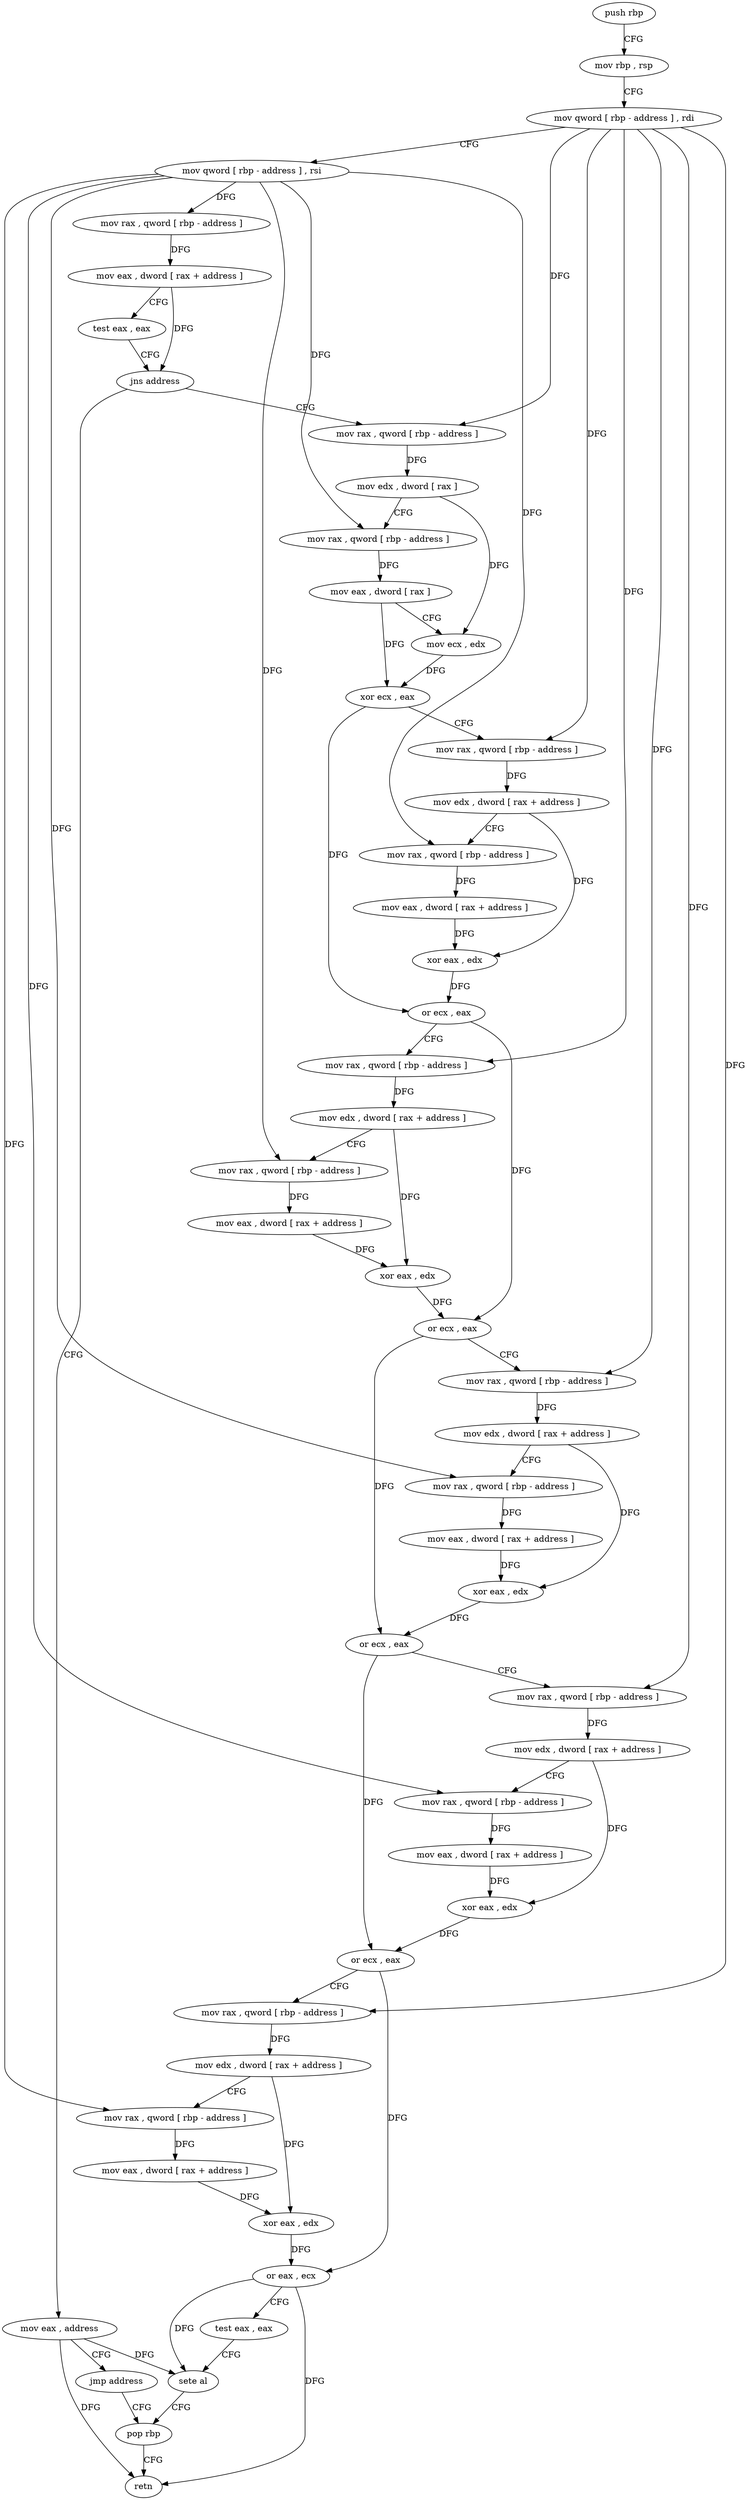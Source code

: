 digraph "func" {
"4345682" [label = "push rbp" ]
"4345683" [label = "mov rbp , rsp" ]
"4345686" [label = "mov qword [ rbp - address ] , rdi" ]
"4345690" [label = "mov qword [ rbp - address ] , rsi" ]
"4345694" [label = "mov rax , qword [ rbp - address ]" ]
"4345698" [label = "mov eax , dword [ rax + address ]" ]
"4345701" [label = "test eax , eax" ]
"4345703" [label = "jns address" ]
"4345712" [label = "mov rax , qword [ rbp - address ]" ]
"4345705" [label = "mov eax , address" ]
"4345716" [label = "mov edx , dword [ rax ]" ]
"4345718" [label = "mov rax , qword [ rbp - address ]" ]
"4345722" [label = "mov eax , dword [ rax ]" ]
"4345724" [label = "mov ecx , edx" ]
"4345726" [label = "xor ecx , eax" ]
"4345728" [label = "mov rax , qword [ rbp - address ]" ]
"4345732" [label = "mov edx , dword [ rax + address ]" ]
"4345735" [label = "mov rax , qword [ rbp - address ]" ]
"4345739" [label = "mov eax , dword [ rax + address ]" ]
"4345742" [label = "xor eax , edx" ]
"4345744" [label = "or ecx , eax" ]
"4345746" [label = "mov rax , qword [ rbp - address ]" ]
"4345750" [label = "mov edx , dword [ rax + address ]" ]
"4345753" [label = "mov rax , qword [ rbp - address ]" ]
"4345757" [label = "mov eax , dword [ rax + address ]" ]
"4345760" [label = "xor eax , edx" ]
"4345762" [label = "or ecx , eax" ]
"4345764" [label = "mov rax , qword [ rbp - address ]" ]
"4345768" [label = "mov edx , dword [ rax + address ]" ]
"4345771" [label = "mov rax , qword [ rbp - address ]" ]
"4345775" [label = "mov eax , dword [ rax + address ]" ]
"4345778" [label = "xor eax , edx" ]
"4345780" [label = "or ecx , eax" ]
"4345782" [label = "mov rax , qword [ rbp - address ]" ]
"4345786" [label = "mov edx , dword [ rax + address ]" ]
"4345789" [label = "mov rax , qword [ rbp - address ]" ]
"4345793" [label = "mov eax , dword [ rax + address ]" ]
"4345796" [label = "xor eax , edx" ]
"4345798" [label = "or ecx , eax" ]
"4345800" [label = "mov rax , qword [ rbp - address ]" ]
"4345804" [label = "mov edx , dword [ rax + address ]" ]
"4345807" [label = "mov rax , qword [ rbp - address ]" ]
"4345811" [label = "mov eax , dword [ rax + address ]" ]
"4345814" [label = "xor eax , edx" ]
"4345816" [label = "or eax , ecx" ]
"4345818" [label = "test eax , eax" ]
"4345820" [label = "sete al" ]
"4345823" [label = "pop rbp" ]
"4345710" [label = "jmp address" ]
"4345824" [label = "retn" ]
"4345682" -> "4345683" [ label = "CFG" ]
"4345683" -> "4345686" [ label = "CFG" ]
"4345686" -> "4345690" [ label = "CFG" ]
"4345686" -> "4345712" [ label = "DFG" ]
"4345686" -> "4345728" [ label = "DFG" ]
"4345686" -> "4345746" [ label = "DFG" ]
"4345686" -> "4345764" [ label = "DFG" ]
"4345686" -> "4345782" [ label = "DFG" ]
"4345686" -> "4345800" [ label = "DFG" ]
"4345690" -> "4345694" [ label = "DFG" ]
"4345690" -> "4345718" [ label = "DFG" ]
"4345690" -> "4345735" [ label = "DFG" ]
"4345690" -> "4345753" [ label = "DFG" ]
"4345690" -> "4345771" [ label = "DFG" ]
"4345690" -> "4345789" [ label = "DFG" ]
"4345690" -> "4345807" [ label = "DFG" ]
"4345694" -> "4345698" [ label = "DFG" ]
"4345698" -> "4345701" [ label = "CFG" ]
"4345698" -> "4345703" [ label = "DFG" ]
"4345701" -> "4345703" [ label = "CFG" ]
"4345703" -> "4345712" [ label = "CFG" ]
"4345703" -> "4345705" [ label = "CFG" ]
"4345712" -> "4345716" [ label = "DFG" ]
"4345705" -> "4345710" [ label = "CFG" ]
"4345705" -> "4345820" [ label = "DFG" ]
"4345705" -> "4345824" [ label = "DFG" ]
"4345716" -> "4345718" [ label = "CFG" ]
"4345716" -> "4345724" [ label = "DFG" ]
"4345718" -> "4345722" [ label = "DFG" ]
"4345722" -> "4345724" [ label = "CFG" ]
"4345722" -> "4345726" [ label = "DFG" ]
"4345724" -> "4345726" [ label = "DFG" ]
"4345726" -> "4345728" [ label = "CFG" ]
"4345726" -> "4345744" [ label = "DFG" ]
"4345728" -> "4345732" [ label = "DFG" ]
"4345732" -> "4345735" [ label = "CFG" ]
"4345732" -> "4345742" [ label = "DFG" ]
"4345735" -> "4345739" [ label = "DFG" ]
"4345739" -> "4345742" [ label = "DFG" ]
"4345742" -> "4345744" [ label = "DFG" ]
"4345744" -> "4345746" [ label = "CFG" ]
"4345744" -> "4345762" [ label = "DFG" ]
"4345746" -> "4345750" [ label = "DFG" ]
"4345750" -> "4345753" [ label = "CFG" ]
"4345750" -> "4345760" [ label = "DFG" ]
"4345753" -> "4345757" [ label = "DFG" ]
"4345757" -> "4345760" [ label = "DFG" ]
"4345760" -> "4345762" [ label = "DFG" ]
"4345762" -> "4345764" [ label = "CFG" ]
"4345762" -> "4345780" [ label = "DFG" ]
"4345764" -> "4345768" [ label = "DFG" ]
"4345768" -> "4345771" [ label = "CFG" ]
"4345768" -> "4345778" [ label = "DFG" ]
"4345771" -> "4345775" [ label = "DFG" ]
"4345775" -> "4345778" [ label = "DFG" ]
"4345778" -> "4345780" [ label = "DFG" ]
"4345780" -> "4345782" [ label = "CFG" ]
"4345780" -> "4345798" [ label = "DFG" ]
"4345782" -> "4345786" [ label = "DFG" ]
"4345786" -> "4345789" [ label = "CFG" ]
"4345786" -> "4345796" [ label = "DFG" ]
"4345789" -> "4345793" [ label = "DFG" ]
"4345793" -> "4345796" [ label = "DFG" ]
"4345796" -> "4345798" [ label = "DFG" ]
"4345798" -> "4345800" [ label = "CFG" ]
"4345798" -> "4345816" [ label = "DFG" ]
"4345800" -> "4345804" [ label = "DFG" ]
"4345804" -> "4345807" [ label = "CFG" ]
"4345804" -> "4345814" [ label = "DFG" ]
"4345807" -> "4345811" [ label = "DFG" ]
"4345811" -> "4345814" [ label = "DFG" ]
"4345814" -> "4345816" [ label = "DFG" ]
"4345816" -> "4345818" [ label = "CFG" ]
"4345816" -> "4345820" [ label = "DFG" ]
"4345816" -> "4345824" [ label = "DFG" ]
"4345818" -> "4345820" [ label = "CFG" ]
"4345820" -> "4345823" [ label = "CFG" ]
"4345823" -> "4345824" [ label = "CFG" ]
"4345710" -> "4345823" [ label = "CFG" ]
}
